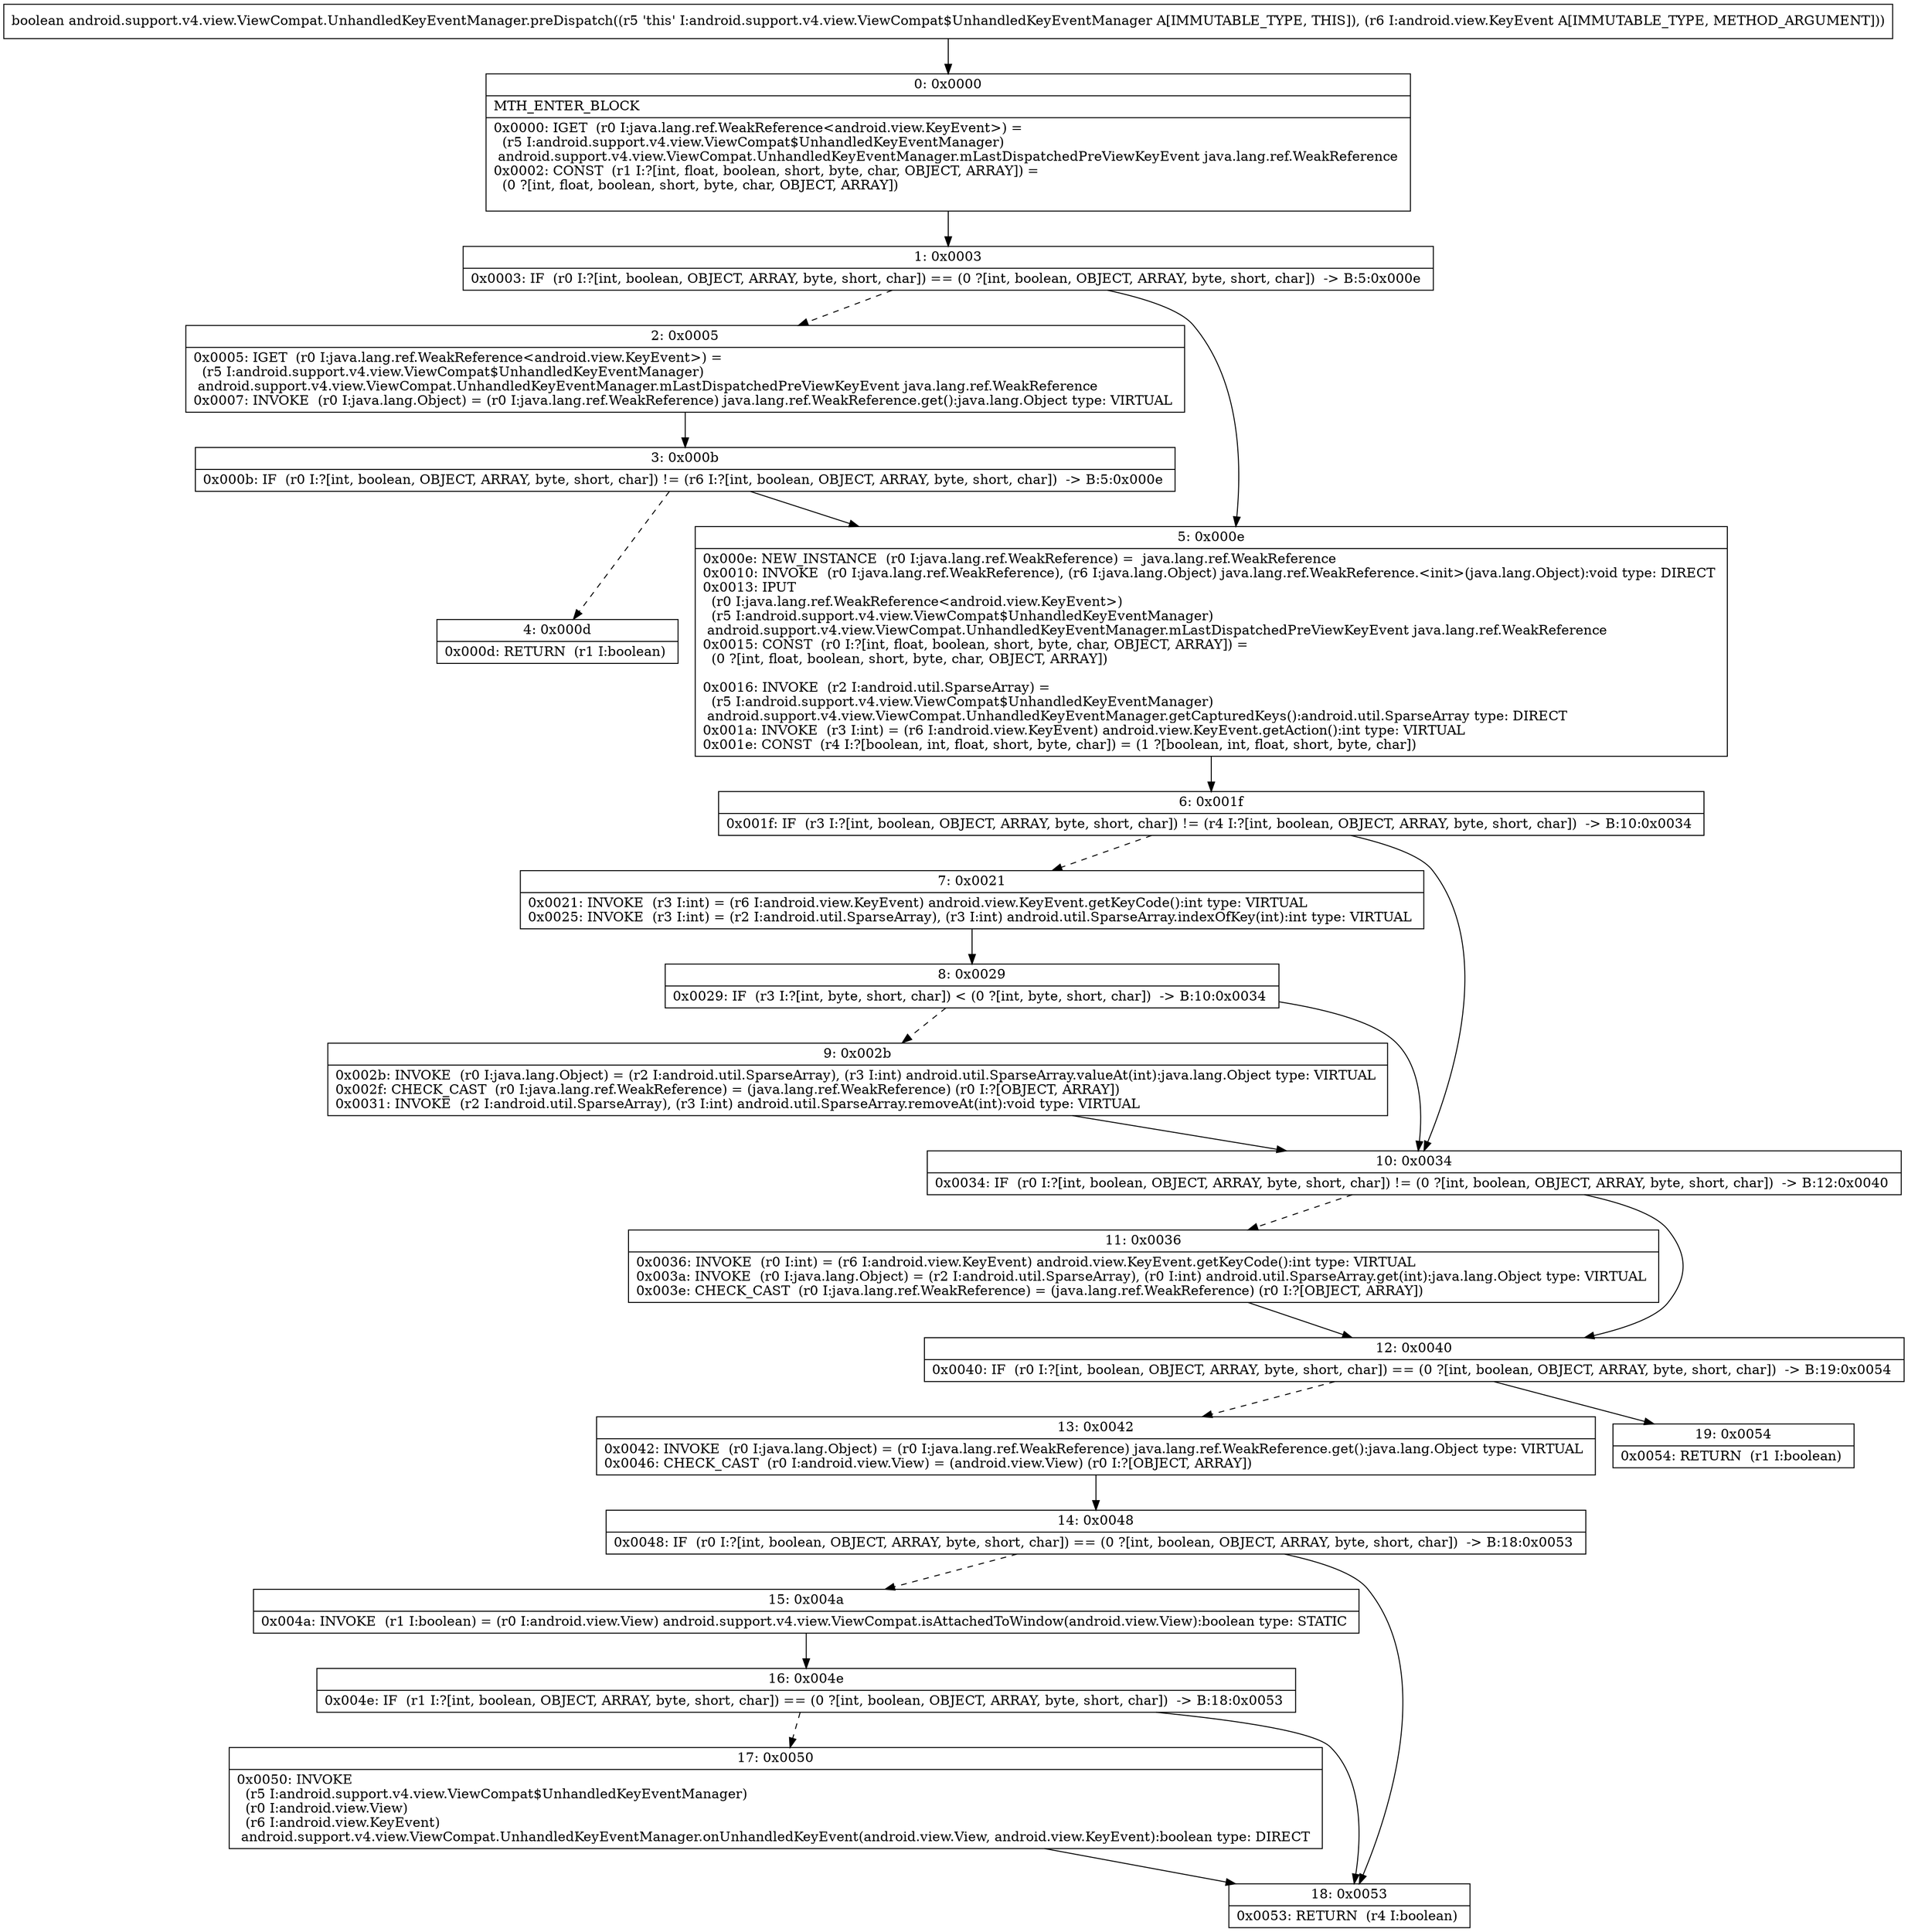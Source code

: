 digraph "CFG forandroid.support.v4.view.ViewCompat.UnhandledKeyEventManager.preDispatch(Landroid\/view\/KeyEvent;)Z" {
Node_0 [shape=record,label="{0\:\ 0x0000|MTH_ENTER_BLOCK\l|0x0000: IGET  (r0 I:java.lang.ref.WeakReference\<android.view.KeyEvent\>) = \l  (r5 I:android.support.v4.view.ViewCompat$UnhandledKeyEventManager)\l android.support.v4.view.ViewCompat.UnhandledKeyEventManager.mLastDispatchedPreViewKeyEvent java.lang.ref.WeakReference \l0x0002: CONST  (r1 I:?[int, float, boolean, short, byte, char, OBJECT, ARRAY]) = \l  (0 ?[int, float, boolean, short, byte, char, OBJECT, ARRAY])\l \l}"];
Node_1 [shape=record,label="{1\:\ 0x0003|0x0003: IF  (r0 I:?[int, boolean, OBJECT, ARRAY, byte, short, char]) == (0 ?[int, boolean, OBJECT, ARRAY, byte, short, char])  \-\> B:5:0x000e \l}"];
Node_2 [shape=record,label="{2\:\ 0x0005|0x0005: IGET  (r0 I:java.lang.ref.WeakReference\<android.view.KeyEvent\>) = \l  (r5 I:android.support.v4.view.ViewCompat$UnhandledKeyEventManager)\l android.support.v4.view.ViewCompat.UnhandledKeyEventManager.mLastDispatchedPreViewKeyEvent java.lang.ref.WeakReference \l0x0007: INVOKE  (r0 I:java.lang.Object) = (r0 I:java.lang.ref.WeakReference) java.lang.ref.WeakReference.get():java.lang.Object type: VIRTUAL \l}"];
Node_3 [shape=record,label="{3\:\ 0x000b|0x000b: IF  (r0 I:?[int, boolean, OBJECT, ARRAY, byte, short, char]) != (r6 I:?[int, boolean, OBJECT, ARRAY, byte, short, char])  \-\> B:5:0x000e \l}"];
Node_4 [shape=record,label="{4\:\ 0x000d|0x000d: RETURN  (r1 I:boolean) \l}"];
Node_5 [shape=record,label="{5\:\ 0x000e|0x000e: NEW_INSTANCE  (r0 I:java.lang.ref.WeakReference) =  java.lang.ref.WeakReference \l0x0010: INVOKE  (r0 I:java.lang.ref.WeakReference), (r6 I:java.lang.Object) java.lang.ref.WeakReference.\<init\>(java.lang.Object):void type: DIRECT \l0x0013: IPUT  \l  (r0 I:java.lang.ref.WeakReference\<android.view.KeyEvent\>)\l  (r5 I:android.support.v4.view.ViewCompat$UnhandledKeyEventManager)\l android.support.v4.view.ViewCompat.UnhandledKeyEventManager.mLastDispatchedPreViewKeyEvent java.lang.ref.WeakReference \l0x0015: CONST  (r0 I:?[int, float, boolean, short, byte, char, OBJECT, ARRAY]) = \l  (0 ?[int, float, boolean, short, byte, char, OBJECT, ARRAY])\l \l0x0016: INVOKE  (r2 I:android.util.SparseArray) = \l  (r5 I:android.support.v4.view.ViewCompat$UnhandledKeyEventManager)\l android.support.v4.view.ViewCompat.UnhandledKeyEventManager.getCapturedKeys():android.util.SparseArray type: DIRECT \l0x001a: INVOKE  (r3 I:int) = (r6 I:android.view.KeyEvent) android.view.KeyEvent.getAction():int type: VIRTUAL \l0x001e: CONST  (r4 I:?[boolean, int, float, short, byte, char]) = (1 ?[boolean, int, float, short, byte, char]) \l}"];
Node_6 [shape=record,label="{6\:\ 0x001f|0x001f: IF  (r3 I:?[int, boolean, OBJECT, ARRAY, byte, short, char]) != (r4 I:?[int, boolean, OBJECT, ARRAY, byte, short, char])  \-\> B:10:0x0034 \l}"];
Node_7 [shape=record,label="{7\:\ 0x0021|0x0021: INVOKE  (r3 I:int) = (r6 I:android.view.KeyEvent) android.view.KeyEvent.getKeyCode():int type: VIRTUAL \l0x0025: INVOKE  (r3 I:int) = (r2 I:android.util.SparseArray), (r3 I:int) android.util.SparseArray.indexOfKey(int):int type: VIRTUAL \l}"];
Node_8 [shape=record,label="{8\:\ 0x0029|0x0029: IF  (r3 I:?[int, byte, short, char]) \< (0 ?[int, byte, short, char])  \-\> B:10:0x0034 \l}"];
Node_9 [shape=record,label="{9\:\ 0x002b|0x002b: INVOKE  (r0 I:java.lang.Object) = (r2 I:android.util.SparseArray), (r3 I:int) android.util.SparseArray.valueAt(int):java.lang.Object type: VIRTUAL \l0x002f: CHECK_CAST  (r0 I:java.lang.ref.WeakReference) = (java.lang.ref.WeakReference) (r0 I:?[OBJECT, ARRAY]) \l0x0031: INVOKE  (r2 I:android.util.SparseArray), (r3 I:int) android.util.SparseArray.removeAt(int):void type: VIRTUAL \l}"];
Node_10 [shape=record,label="{10\:\ 0x0034|0x0034: IF  (r0 I:?[int, boolean, OBJECT, ARRAY, byte, short, char]) != (0 ?[int, boolean, OBJECT, ARRAY, byte, short, char])  \-\> B:12:0x0040 \l}"];
Node_11 [shape=record,label="{11\:\ 0x0036|0x0036: INVOKE  (r0 I:int) = (r6 I:android.view.KeyEvent) android.view.KeyEvent.getKeyCode():int type: VIRTUAL \l0x003a: INVOKE  (r0 I:java.lang.Object) = (r2 I:android.util.SparseArray), (r0 I:int) android.util.SparseArray.get(int):java.lang.Object type: VIRTUAL \l0x003e: CHECK_CAST  (r0 I:java.lang.ref.WeakReference) = (java.lang.ref.WeakReference) (r0 I:?[OBJECT, ARRAY]) \l}"];
Node_12 [shape=record,label="{12\:\ 0x0040|0x0040: IF  (r0 I:?[int, boolean, OBJECT, ARRAY, byte, short, char]) == (0 ?[int, boolean, OBJECT, ARRAY, byte, short, char])  \-\> B:19:0x0054 \l}"];
Node_13 [shape=record,label="{13\:\ 0x0042|0x0042: INVOKE  (r0 I:java.lang.Object) = (r0 I:java.lang.ref.WeakReference) java.lang.ref.WeakReference.get():java.lang.Object type: VIRTUAL \l0x0046: CHECK_CAST  (r0 I:android.view.View) = (android.view.View) (r0 I:?[OBJECT, ARRAY]) \l}"];
Node_14 [shape=record,label="{14\:\ 0x0048|0x0048: IF  (r0 I:?[int, boolean, OBJECT, ARRAY, byte, short, char]) == (0 ?[int, boolean, OBJECT, ARRAY, byte, short, char])  \-\> B:18:0x0053 \l}"];
Node_15 [shape=record,label="{15\:\ 0x004a|0x004a: INVOKE  (r1 I:boolean) = (r0 I:android.view.View) android.support.v4.view.ViewCompat.isAttachedToWindow(android.view.View):boolean type: STATIC \l}"];
Node_16 [shape=record,label="{16\:\ 0x004e|0x004e: IF  (r1 I:?[int, boolean, OBJECT, ARRAY, byte, short, char]) == (0 ?[int, boolean, OBJECT, ARRAY, byte, short, char])  \-\> B:18:0x0053 \l}"];
Node_17 [shape=record,label="{17\:\ 0x0050|0x0050: INVOKE  \l  (r5 I:android.support.v4.view.ViewCompat$UnhandledKeyEventManager)\l  (r0 I:android.view.View)\l  (r6 I:android.view.KeyEvent)\l android.support.v4.view.ViewCompat.UnhandledKeyEventManager.onUnhandledKeyEvent(android.view.View, android.view.KeyEvent):boolean type: DIRECT \l}"];
Node_18 [shape=record,label="{18\:\ 0x0053|0x0053: RETURN  (r4 I:boolean) \l}"];
Node_19 [shape=record,label="{19\:\ 0x0054|0x0054: RETURN  (r1 I:boolean) \l}"];
MethodNode[shape=record,label="{boolean android.support.v4.view.ViewCompat.UnhandledKeyEventManager.preDispatch((r5 'this' I:android.support.v4.view.ViewCompat$UnhandledKeyEventManager A[IMMUTABLE_TYPE, THIS]), (r6 I:android.view.KeyEvent A[IMMUTABLE_TYPE, METHOD_ARGUMENT])) }"];
MethodNode -> Node_0;
Node_0 -> Node_1;
Node_1 -> Node_2[style=dashed];
Node_1 -> Node_5;
Node_2 -> Node_3;
Node_3 -> Node_4[style=dashed];
Node_3 -> Node_5;
Node_5 -> Node_6;
Node_6 -> Node_7[style=dashed];
Node_6 -> Node_10;
Node_7 -> Node_8;
Node_8 -> Node_9[style=dashed];
Node_8 -> Node_10;
Node_9 -> Node_10;
Node_10 -> Node_11[style=dashed];
Node_10 -> Node_12;
Node_11 -> Node_12;
Node_12 -> Node_13[style=dashed];
Node_12 -> Node_19;
Node_13 -> Node_14;
Node_14 -> Node_15[style=dashed];
Node_14 -> Node_18;
Node_15 -> Node_16;
Node_16 -> Node_17[style=dashed];
Node_16 -> Node_18;
Node_17 -> Node_18;
}

